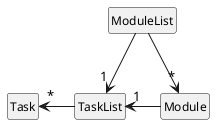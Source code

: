 @startuml

skinparam classAttributeIconSize 0
skinparam shadowing false
skinparam classFontSize 12
skinparam classAttributeFontSize 12
hide circle
hide attributes
hide methods

ModuleList --> "*" Module
ModuleList --> "1" TaskList
Module -l> "1" TaskList
TaskList -l> "*" Task

@enduml